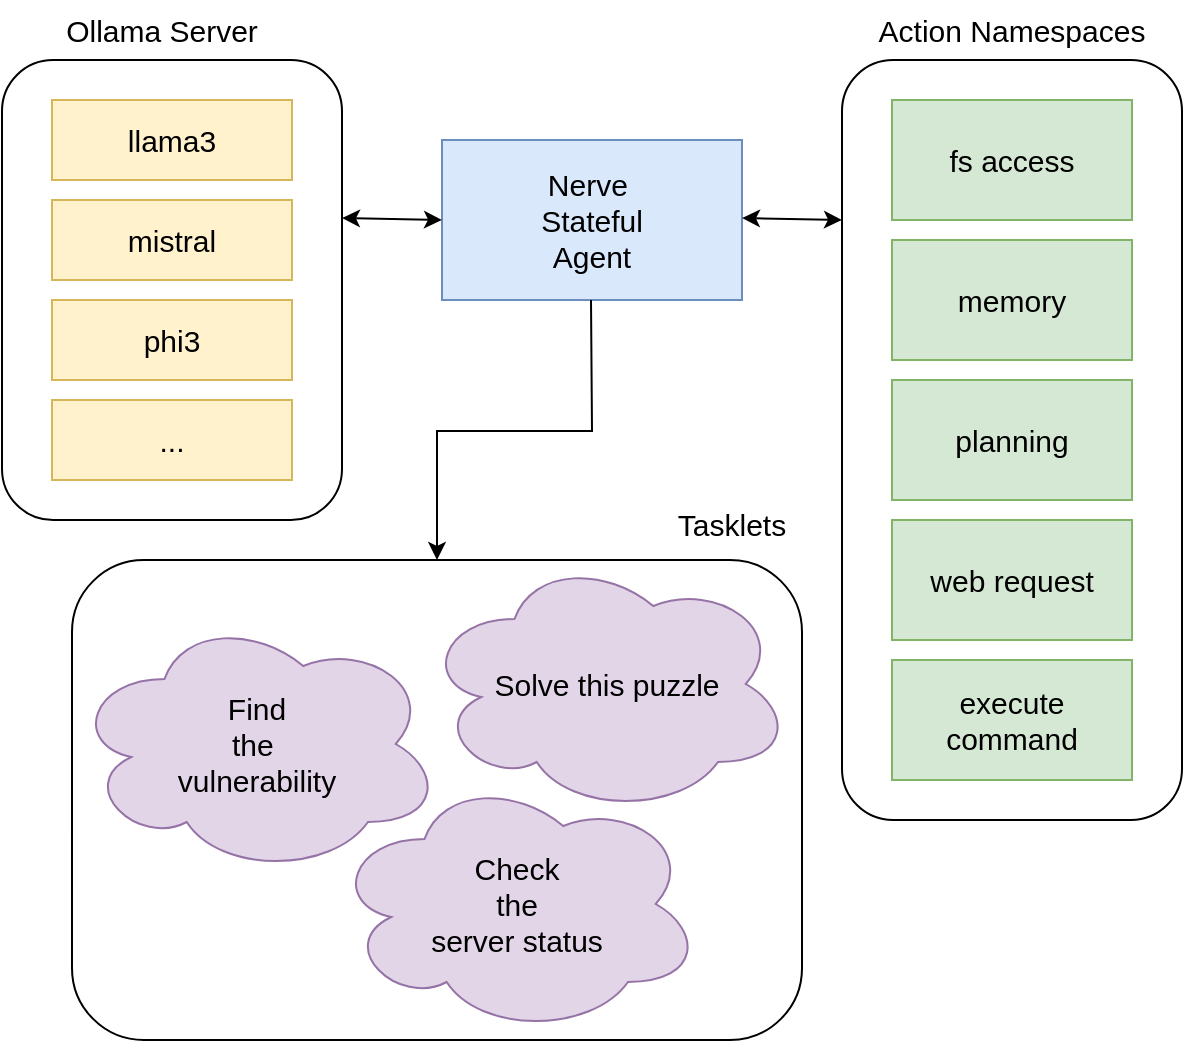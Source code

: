 <mxfile version="24.6.1" type="device">
  <diagram name="Pagina-1" id="BaguZ_7jxwzC83xZd5AW">
    <mxGraphModel dx="1234" dy="1155" grid="1" gridSize="10" guides="1" tooltips="1" connect="1" arrows="1" fold="1" page="1" pageScale="1" pageWidth="827" pageHeight="1169" math="0" shadow="0">
      <root>
        <mxCell id="0" />
        <mxCell id="1" parent="0" />
        <mxCell id="CweMpAR53TRRS7XE88P8-33" value="" style="rounded=1;whiteSpace=wrap;html=1;" vertex="1" parent="1">
          <mxGeometry x="65" y="290" width="365" height="240" as="geometry" />
        </mxCell>
        <mxCell id="CweMpAR53TRRS7XE88P8-17" value="" style="rounded=1;whiteSpace=wrap;html=1;" vertex="1" parent="1">
          <mxGeometry x="30" y="40" width="170" height="230" as="geometry" />
        </mxCell>
        <mxCell id="CweMpAR53TRRS7XE88P8-8" value="" style="rounded=1;whiteSpace=wrap;html=1;" vertex="1" parent="1">
          <mxGeometry x="450" y="40" width="170" height="380" as="geometry" />
        </mxCell>
        <mxCell id="CweMpAR53TRRS7XE88P8-1" value="&lt;font style=&quot;font-size: 15px;&quot;&gt;Nerve&amp;nbsp;&lt;/font&gt;&lt;div&gt;&lt;font style=&quot;font-size: 15px;&quot;&gt;Stateful&lt;/font&gt;&lt;/div&gt;&lt;div&gt;&lt;font style=&quot;font-size: 15px;&quot;&gt;Agent&lt;/font&gt;&lt;/div&gt;" style="rounded=0;whiteSpace=wrap;html=1;fillColor=#dae8fc;strokeColor=#6c8ebf;" vertex="1" parent="1">
          <mxGeometry x="250" y="80" width="150" height="80" as="geometry" />
        </mxCell>
        <mxCell id="CweMpAR53TRRS7XE88P8-2" value="&lt;font style=&quot;font-size: 15px;&quot;&gt;fs access&lt;/font&gt;" style="rounded=0;whiteSpace=wrap;html=1;fillColor=#d5e8d4;strokeColor=#82b366;" vertex="1" parent="1">
          <mxGeometry x="475" y="60" width="120" height="60" as="geometry" />
        </mxCell>
        <mxCell id="CweMpAR53TRRS7XE88P8-3" value="&lt;font style=&quot;font-size: 15px;&quot;&gt;memory&lt;/font&gt;" style="rounded=0;whiteSpace=wrap;html=1;fillColor=#d5e8d4;strokeColor=#82b366;" vertex="1" parent="1">
          <mxGeometry x="475" y="130" width="120" height="60" as="geometry" />
        </mxCell>
        <mxCell id="CweMpAR53TRRS7XE88P8-4" value="&lt;font style=&quot;font-size: 15px;&quot;&gt;planning&lt;/font&gt;" style="rounded=0;whiteSpace=wrap;html=1;fillColor=#d5e8d4;strokeColor=#82b366;" vertex="1" parent="1">
          <mxGeometry x="475" y="200" width="120" height="60" as="geometry" />
        </mxCell>
        <mxCell id="CweMpAR53TRRS7XE88P8-5" value="&lt;font style=&quot;font-size: 15px;&quot;&gt;web request&lt;/font&gt;" style="rounded=0;whiteSpace=wrap;html=1;fillColor=#d5e8d4;strokeColor=#82b366;" vertex="1" parent="1">
          <mxGeometry x="475" y="270" width="120" height="60" as="geometry" />
        </mxCell>
        <mxCell id="CweMpAR53TRRS7XE88P8-6" value="&lt;font style=&quot;font-size: 15px;&quot;&gt;execute command&lt;/font&gt;" style="rounded=0;whiteSpace=wrap;html=1;fillColor=#d5e8d4;strokeColor=#82b366;" vertex="1" parent="1">
          <mxGeometry x="475" y="340" width="120" height="60" as="geometry" />
        </mxCell>
        <mxCell id="CweMpAR53TRRS7XE88P8-9" value="Action Namespaces" style="text;html=1;align=center;verticalAlign=middle;whiteSpace=wrap;rounded=0;fontSize=15;fontStyle=0" vertex="1" parent="1">
          <mxGeometry x="460" y="10" width="150" height="30" as="geometry" />
        </mxCell>
        <mxCell id="CweMpAR53TRRS7XE88P8-16" value="Ollama Server" style="text;html=1;align=center;verticalAlign=middle;whiteSpace=wrap;rounded=0;fontSize=15;fontStyle=0" vertex="1" parent="1">
          <mxGeometry x="35" y="10" width="150" height="30" as="geometry" />
        </mxCell>
        <mxCell id="CweMpAR53TRRS7XE88P8-19" value="&lt;font style=&quot;font-size: 15px;&quot;&gt;llama3&lt;/font&gt;" style="rounded=0;whiteSpace=wrap;html=1;fillColor=#fff2cc;strokeColor=#d6b656;" vertex="1" parent="1">
          <mxGeometry x="55" y="60" width="120" height="40" as="geometry" />
        </mxCell>
        <mxCell id="CweMpAR53TRRS7XE88P8-20" value="&lt;font style=&quot;font-size: 15px;&quot;&gt;mistral&lt;/font&gt;" style="rounded=0;whiteSpace=wrap;html=1;fillColor=#fff2cc;strokeColor=#d6b656;" vertex="1" parent="1">
          <mxGeometry x="55" y="110" width="120" height="40" as="geometry" />
        </mxCell>
        <mxCell id="CweMpAR53TRRS7XE88P8-21" value="&lt;font style=&quot;font-size: 15px;&quot;&gt;phi3&lt;/font&gt;" style="rounded=0;whiteSpace=wrap;html=1;fillColor=#fff2cc;strokeColor=#d6b656;" vertex="1" parent="1">
          <mxGeometry x="55" y="160" width="120" height="40" as="geometry" />
        </mxCell>
        <mxCell id="CweMpAR53TRRS7XE88P8-22" value="&lt;font style=&quot;font-size: 15px;&quot;&gt;...&lt;/font&gt;" style="rounded=0;whiteSpace=wrap;html=1;fillColor=#fff2cc;strokeColor=#d6b656;" vertex="1" parent="1">
          <mxGeometry x="55" y="210" width="120" height="40" as="geometry" />
        </mxCell>
        <mxCell id="CweMpAR53TRRS7XE88P8-30" value="&lt;font style=&quot;font-size: 15px;&quot;&gt;Find&lt;/font&gt;&lt;div style=&quot;font-size: 15px;&quot;&gt;&lt;font style=&quot;font-size: 15px;&quot;&gt;the&amp;nbsp;&lt;/font&gt;&lt;/div&gt;&lt;div style=&quot;font-size: 15px;&quot;&gt;&lt;font style=&quot;font-size: 15px;&quot;&gt;vulnerability&lt;/font&gt;&lt;/div&gt;" style="ellipse;shape=cloud;whiteSpace=wrap;html=1;fillColor=#e1d5e7;strokeColor=#9673a6;" vertex="1" parent="1">
          <mxGeometry x="65" y="317" width="185" height="130" as="geometry" />
        </mxCell>
        <mxCell id="CweMpAR53TRRS7XE88P8-31" value="&lt;span style=&quot;font-size: 15px;&quot;&gt;Check&lt;/span&gt;&lt;div&gt;&lt;span style=&quot;font-size: 15px;&quot;&gt;the&lt;/span&gt;&lt;/div&gt;&lt;div&gt;&lt;span style=&quot;font-size: 15px;&quot;&gt;server status&lt;/span&gt;&lt;/div&gt;" style="ellipse;shape=cloud;whiteSpace=wrap;html=1;fillColor=#e1d5e7;strokeColor=#9673a6;" vertex="1" parent="1">
          <mxGeometry x="195" y="397" width="185" height="130" as="geometry" />
        </mxCell>
        <mxCell id="CweMpAR53TRRS7XE88P8-32" value="&lt;span style=&quot;font-size: 15px;&quot;&gt;Solve this puzzle&lt;/span&gt;" style="ellipse;shape=cloud;whiteSpace=wrap;html=1;fillColor=#e1d5e7;strokeColor=#9673a6;" vertex="1" parent="1">
          <mxGeometry x="240" y="287" width="185" height="130" as="geometry" />
        </mxCell>
        <mxCell id="CweMpAR53TRRS7XE88P8-35" value="Tasklets" style="text;html=1;align=center;verticalAlign=middle;whiteSpace=wrap;rounded=0;fontSize=15;fontStyle=0" vertex="1" parent="1">
          <mxGeometry x="320" y="257" width="150" height="30" as="geometry" />
        </mxCell>
        <mxCell id="CweMpAR53TRRS7XE88P8-36" value="" style="endArrow=classic;startArrow=classic;html=1;rounded=0;entryX=0;entryY=0.5;entryDx=0;entryDy=0;" edge="1" parent="1" target="CweMpAR53TRRS7XE88P8-1">
          <mxGeometry width="50" height="50" relative="1" as="geometry">
            <mxPoint x="200" y="119" as="sourcePoint" />
            <mxPoint x="245" y="119" as="targetPoint" />
          </mxGeometry>
        </mxCell>
        <mxCell id="CweMpAR53TRRS7XE88P8-38" value="" style="endArrow=classic;startArrow=classic;html=1;rounded=0;entryX=0;entryY=0.5;entryDx=0;entryDy=0;" edge="1" parent="1">
          <mxGeometry width="50" height="50" relative="1" as="geometry">
            <mxPoint x="400" y="119" as="sourcePoint" />
            <mxPoint x="450" y="120" as="targetPoint" />
          </mxGeometry>
        </mxCell>
        <mxCell id="CweMpAR53TRRS7XE88P8-39" value="" style="endArrow=classic;startArrow=none;html=1;rounded=0;entryX=0.5;entryY=0;entryDx=0;entryDy=0;edgeStyle=orthogonalEdgeStyle;startFill=0;" edge="1" parent="1" target="CweMpAR53TRRS7XE88P8-33">
          <mxGeometry width="50" height="50" relative="1" as="geometry">
            <mxPoint x="324.5" y="160" as="sourcePoint" />
            <mxPoint x="324.5" y="210" as="targetPoint" />
          </mxGeometry>
        </mxCell>
      </root>
    </mxGraphModel>
  </diagram>
</mxfile>
